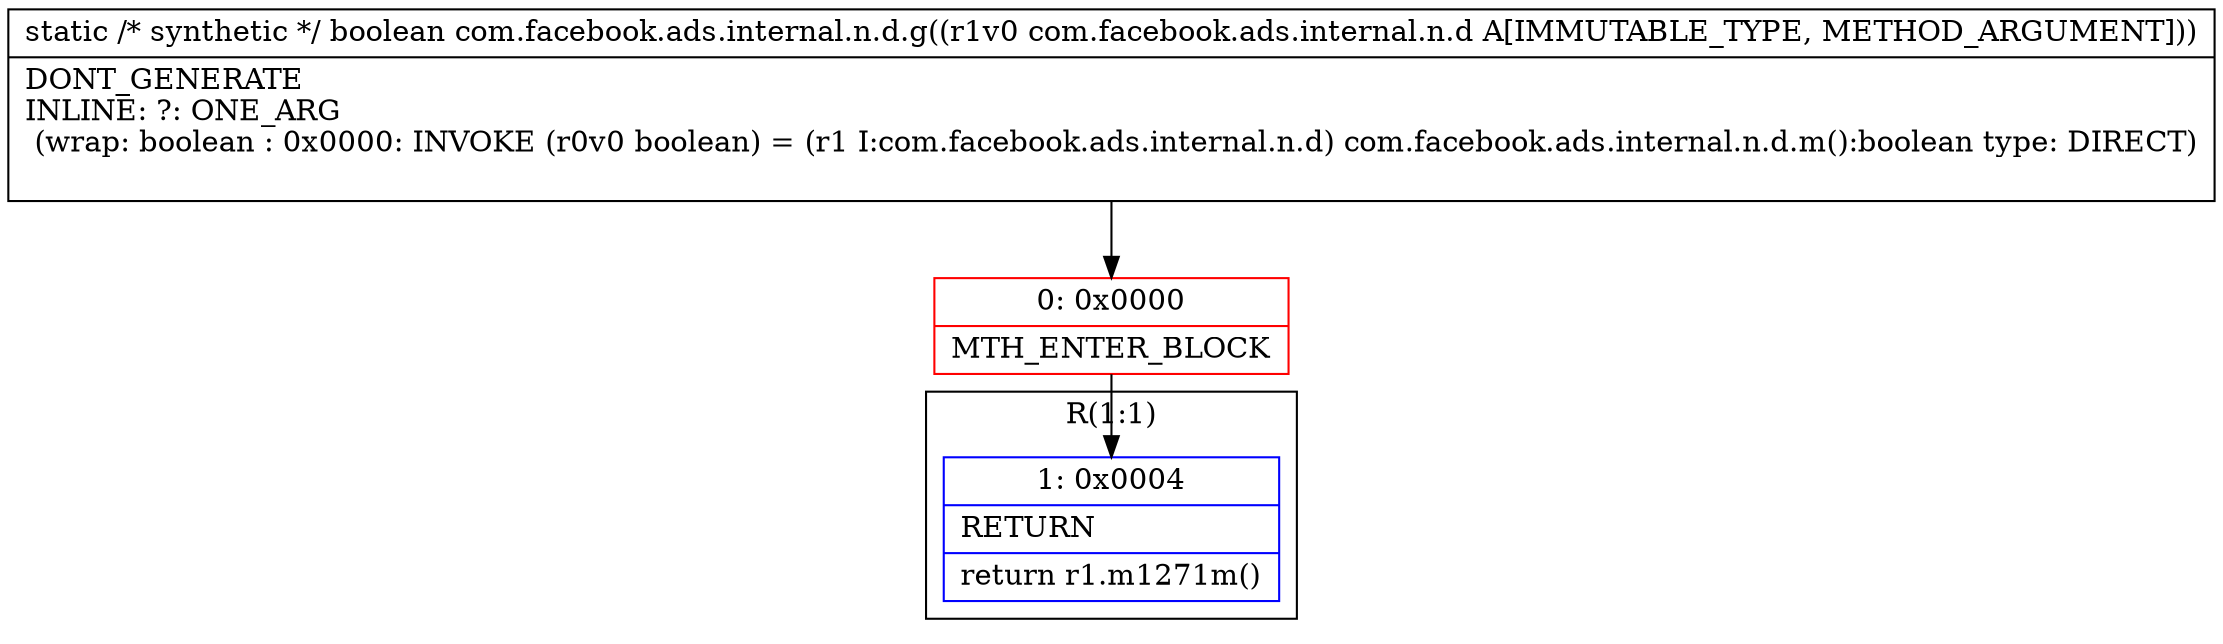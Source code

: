 digraph "CFG forcom.facebook.ads.internal.n.d.g(Lcom\/facebook\/ads\/internal\/n\/d;)Z" {
subgraph cluster_Region_1425340754 {
label = "R(1:1)";
node [shape=record,color=blue];
Node_1 [shape=record,label="{1\:\ 0x0004|RETURN\l|return r1.m1271m()\l}"];
}
Node_0 [shape=record,color=red,label="{0\:\ 0x0000|MTH_ENTER_BLOCK\l}"];
MethodNode[shape=record,label="{static \/* synthetic *\/ boolean com.facebook.ads.internal.n.d.g((r1v0 com.facebook.ads.internal.n.d A[IMMUTABLE_TYPE, METHOD_ARGUMENT]))  | DONT_GENERATE\lINLINE: ?: ONE_ARG  \l  (wrap: boolean : 0x0000: INVOKE  (r0v0 boolean) = (r1 I:com.facebook.ads.internal.n.d) com.facebook.ads.internal.n.d.m():boolean type: DIRECT)\l\l}"];
MethodNode -> Node_0;
Node_0 -> Node_1;
}

